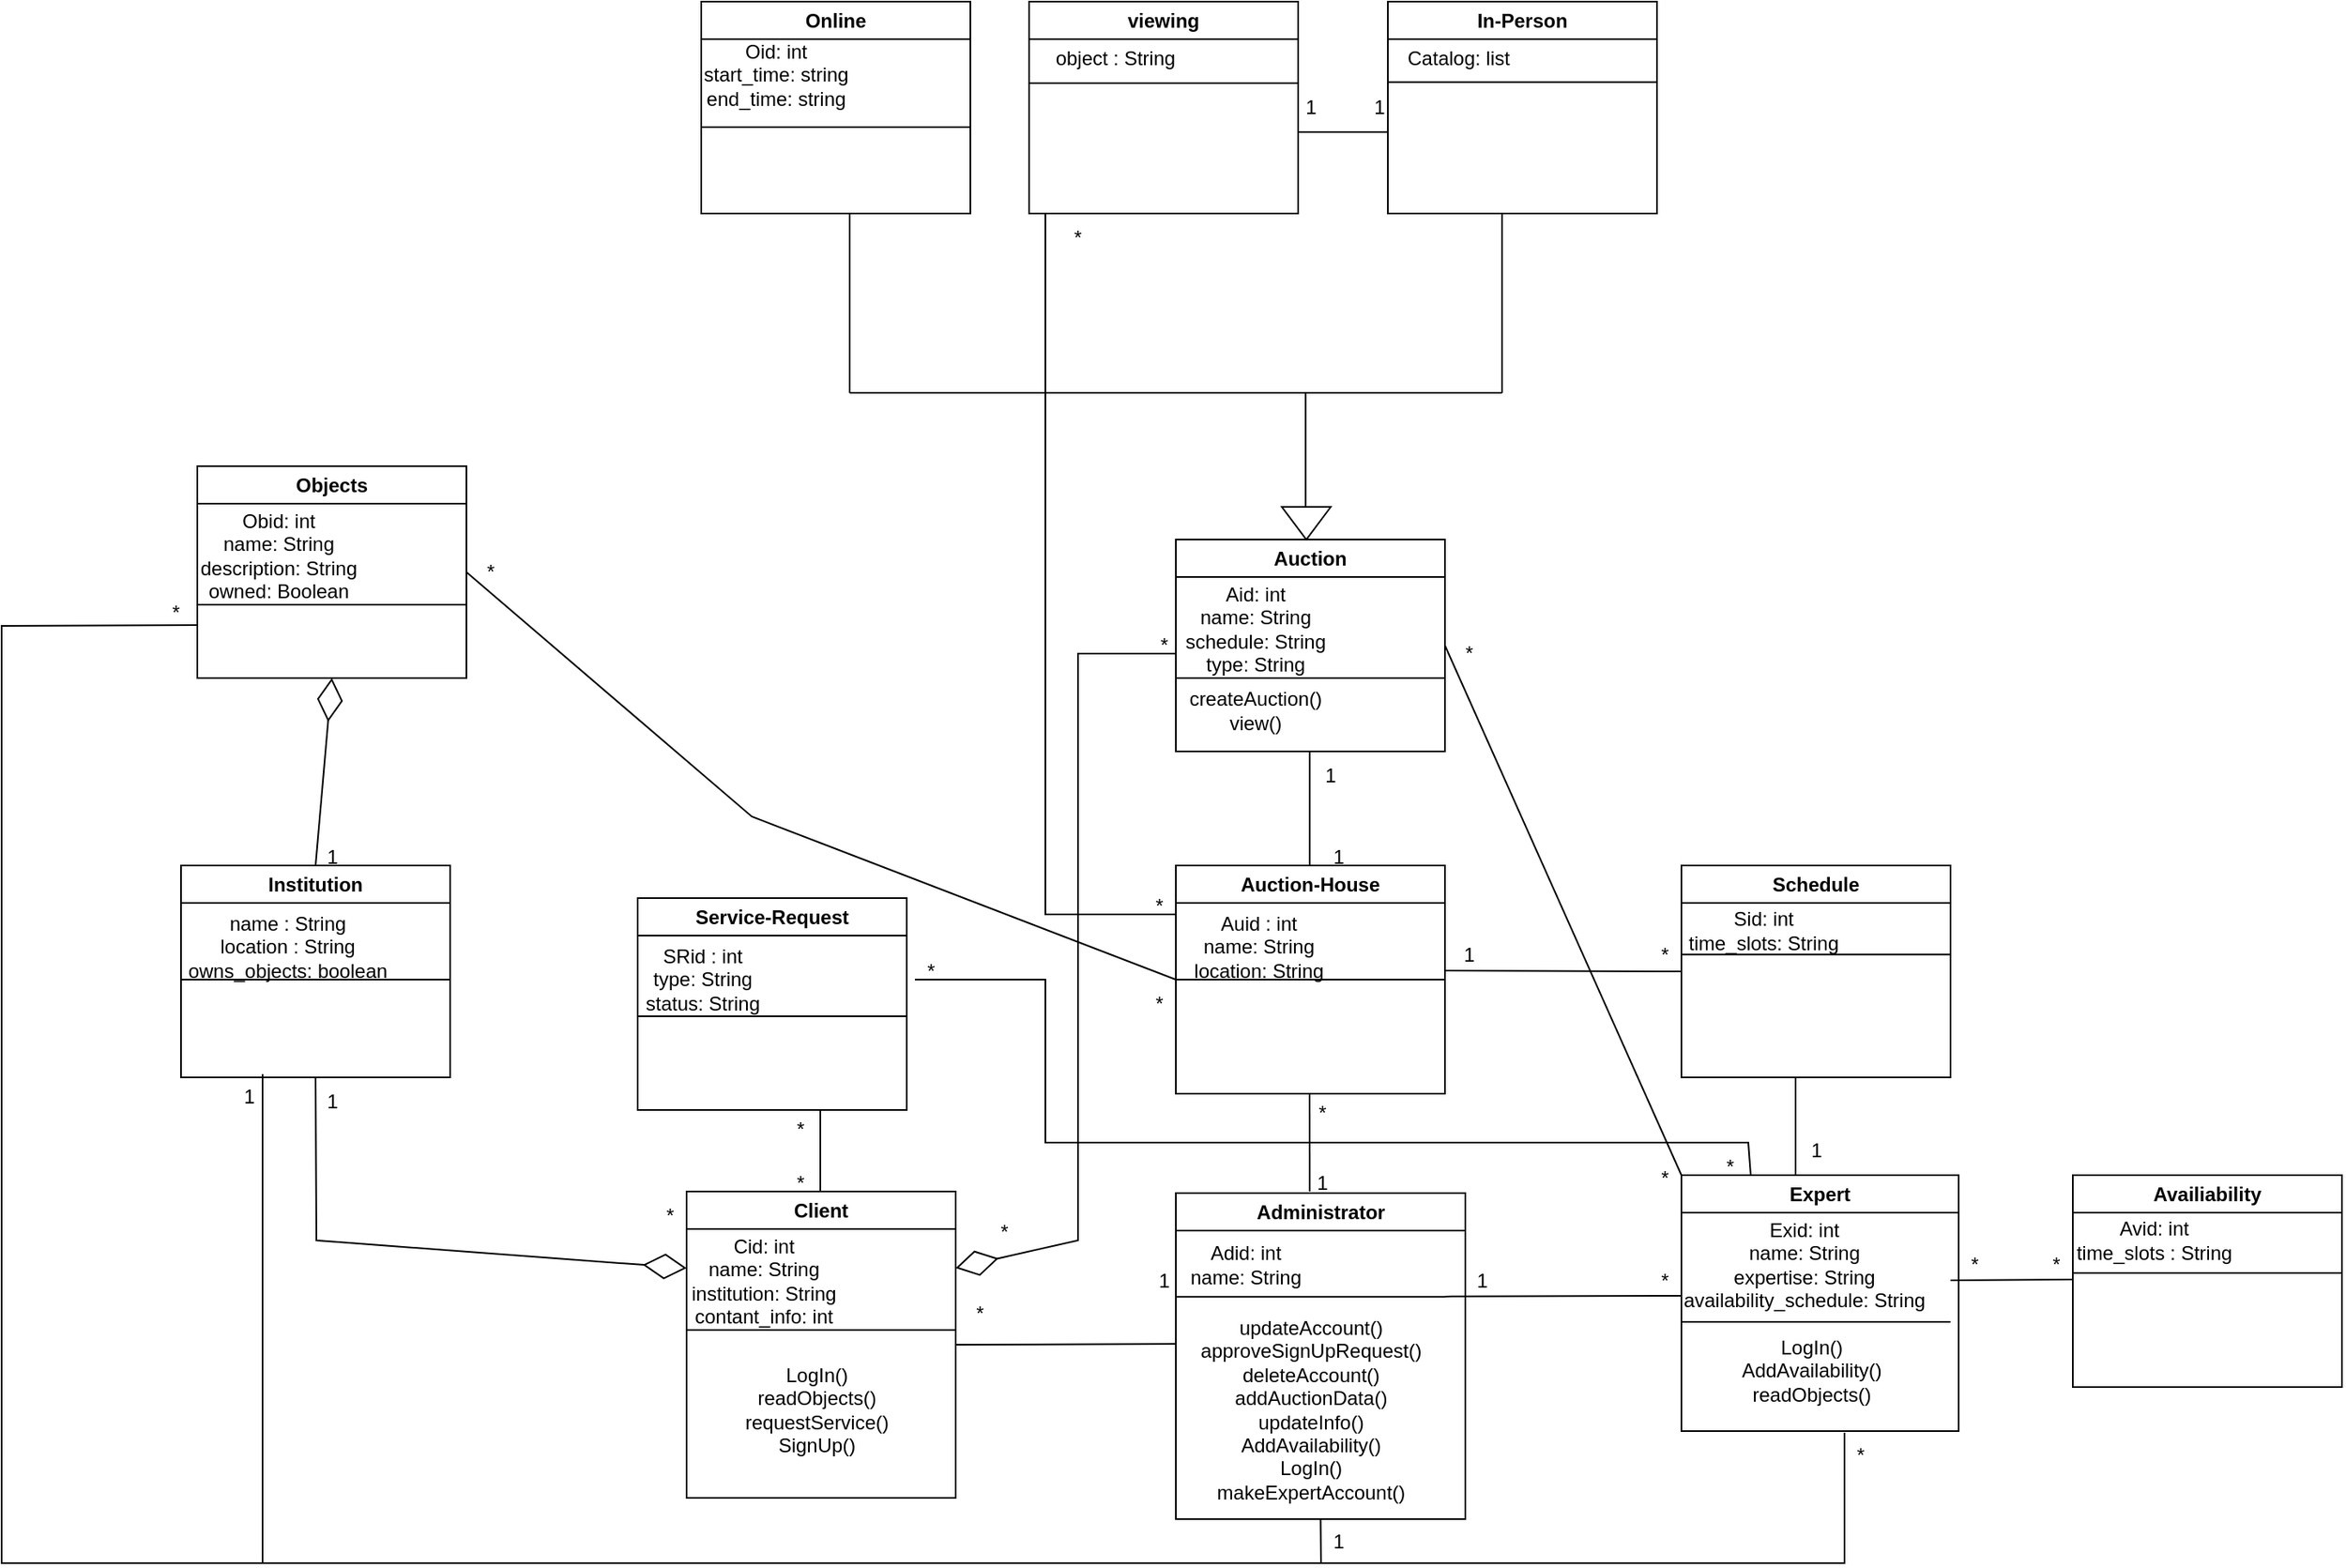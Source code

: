 <mxfile version="26.1.3">
  <diagram name="Page-1" id="1u0bXLWwdKbNFYyK-Vdu">
    <mxGraphModel dx="2362" dy="1187" grid="1" gridSize="10" guides="1" tooltips="1" connect="1" arrows="1" fold="1" page="1" pageScale="1" pageWidth="1700" pageHeight="1100" math="0" shadow="0">
      <root>
        <mxCell id="0" />
        <mxCell id="1" parent="0" />
        <mxCell id="QZLf1c5xowND6YFxL0pv-1" value="Auction" style="swimlane;whiteSpace=wrap;html=1;" parent="1" vertex="1">
          <mxGeometry x="800" y="452" width="165" height="130" as="geometry" />
        </mxCell>
        <mxCell id="QZLf1c5xowND6YFxL0pv-48" value="Aid: int&lt;div&gt;name: String&lt;/div&gt;&lt;div&gt;schedule: String&lt;/div&gt;&lt;div&gt;type: String&lt;/div&gt;" style="text;html=1;align=center;verticalAlign=middle;whiteSpace=wrap;rounded=0;" parent="QZLf1c5xowND6YFxL0pv-1" vertex="1">
          <mxGeometry x="-20" y="25" width="137.5" height="60" as="geometry" />
        </mxCell>
        <mxCell id="QZLf1c5xowND6YFxL0pv-92" value="*" style="text;html=1;align=center;verticalAlign=middle;whiteSpace=wrap;rounded=0;" parent="QZLf1c5xowND6YFxL0pv-1" vertex="1">
          <mxGeometry x="-37.5" y="50" width="60" height="30" as="geometry" />
        </mxCell>
        <mxCell id="PiHvi__B2upB0cJjWYUh-1" value="" style="endArrow=none;html=1;rounded=0;entryX=0.25;entryY=1;entryDx=0;entryDy=0;" parent="QZLf1c5xowND6YFxL0pv-1" target="QZLf1c5xowND6YFxL0pv-91" edge="1">
          <mxGeometry width="50" height="50" relative="1" as="geometry">
            <mxPoint y="85" as="sourcePoint" />
            <mxPoint x="151" y="85.32" as="targetPoint" />
          </mxGeometry>
        </mxCell>
        <mxCell id="PiHvi__B2upB0cJjWYUh-16" value="createAuction()&lt;div&gt;view()&lt;/div&gt;" style="text;html=1;align=center;verticalAlign=middle;whiteSpace=wrap;rounded=0;" parent="QZLf1c5xowND6YFxL0pv-1" vertex="1">
          <mxGeometry x="3.75" y="80" width="90" height="50" as="geometry" />
        </mxCell>
        <mxCell id="QZLf1c5xowND6YFxL0pv-2" value="Auction-House" style="swimlane;whiteSpace=wrap;html=1;" parent="1" vertex="1">
          <mxGeometry x="800" y="652" width="165" height="140" as="geometry" />
        </mxCell>
        <mxCell id="QZLf1c5xowND6YFxL0pv-52" value="Auid : int&lt;div&gt;name: String&lt;/div&gt;&lt;div&gt;location: String&lt;/div&gt;" style="text;html=1;align=center;verticalAlign=middle;whiteSpace=wrap;rounded=0;" parent="QZLf1c5xowND6YFxL0pv-2" vertex="1">
          <mxGeometry x="-4" y="20" width="110" height="60" as="geometry" />
        </mxCell>
        <mxCell id="PiHvi__B2upB0cJjWYUh-15" value="" style="endArrow=none;html=1;rounded=0;entryX=0.25;entryY=1;entryDx=0;entryDy=0;" parent="QZLf1c5xowND6YFxL0pv-2" edge="1">
          <mxGeometry width="50" height="50" relative="1" as="geometry">
            <mxPoint y="70" as="sourcePoint" />
            <mxPoint x="165" y="70" as="targetPoint" />
          </mxGeometry>
        </mxCell>
        <mxCell id="QZLf1c5xowND6YFxL0pv-3" value="Administrator" style="swimlane;whiteSpace=wrap;html=1;" parent="1" vertex="1">
          <mxGeometry x="800" y="853" width="177.5" height="200" as="geometry" />
        </mxCell>
        <mxCell id="QZLf1c5xowND6YFxL0pv-55" value="Adid: int&lt;div&gt;name: String&lt;/div&gt;" style="text;html=1;align=center;verticalAlign=middle;whiteSpace=wrap;rounded=0;" parent="QZLf1c5xowND6YFxL0pv-3" vertex="1">
          <mxGeometry x="-9" y="29" width="104" height="30" as="geometry" />
        </mxCell>
        <mxCell id="QZLf1c5xowND6YFxL0pv-69" value="1" style="text;html=1;align=center;verticalAlign=middle;whiteSpace=wrap;rounded=0;" parent="QZLf1c5xowND6YFxL0pv-3" vertex="1">
          <mxGeometry x="-37.5" y="39" width="60" height="30" as="geometry" />
        </mxCell>
        <mxCell id="PiHvi__B2upB0cJjWYUh-8" value="" style="endArrow=none;html=1;rounded=0;entryX=0.25;entryY=1;entryDx=0;entryDy=0;" parent="QZLf1c5xowND6YFxL0pv-3" edge="1">
          <mxGeometry width="50" height="50" relative="1" as="geometry">
            <mxPoint y="63.68" as="sourcePoint" />
            <mxPoint x="165" y="63.68" as="targetPoint" />
          </mxGeometry>
        </mxCell>
        <mxCell id="PiHvi__B2upB0cJjWYUh-17" value="updateAccount()&lt;br&gt;&lt;div&gt;approveSignUpRequest()&lt;/div&gt;&lt;div&gt;deleteAccount()&lt;/div&gt;&lt;div&gt;addAuctionData()&lt;/div&gt;&lt;div&gt;updateInfo()&lt;/div&gt;&lt;div&gt;AddAvailability()&lt;/div&gt;&lt;div&gt;LogIn()&lt;/div&gt;&lt;div&gt;makeExpertAccount()&lt;/div&gt;" style="text;html=1;align=center;verticalAlign=middle;whiteSpace=wrap;rounded=0;" parent="QZLf1c5xowND6YFxL0pv-3" vertex="1">
          <mxGeometry x="-12.5" y="68" width="190" height="130" as="geometry" />
        </mxCell>
        <mxCell id="QZLf1c5xowND6YFxL0pv-6" value="Online" style="swimlane;whiteSpace=wrap;html=1;" parent="1" vertex="1">
          <mxGeometry x="509" y="122" width="165" height="130" as="geometry" />
        </mxCell>
        <mxCell id="QZLf1c5xowND6YFxL0pv-43" value="Oid: int&lt;div&gt;start_time: string&lt;/div&gt;&lt;div&gt;end_time: string&lt;/div&gt;" style="text;html=1;align=center;verticalAlign=middle;whiteSpace=wrap;rounded=0;" parent="QZLf1c5xowND6YFxL0pv-6" vertex="1">
          <mxGeometry x="-34" y="10" width="160" height="70" as="geometry" />
        </mxCell>
        <mxCell id="PiHvi__B2upB0cJjWYUh-2" value="" style="endArrow=none;html=1;rounded=0;entryX=0.25;entryY=1;entryDx=0;entryDy=0;" parent="QZLf1c5xowND6YFxL0pv-6" edge="1">
          <mxGeometry width="50" height="50" relative="1" as="geometry">
            <mxPoint y="77" as="sourcePoint" />
            <mxPoint x="165" y="77" as="targetPoint" />
          </mxGeometry>
        </mxCell>
        <mxCell id="QZLf1c5xowND6YFxL0pv-7" value="In-Person" style="swimlane;whiteSpace=wrap;html=1;" parent="1" vertex="1">
          <mxGeometry x="930" y="122" width="165" height="130" as="geometry" />
        </mxCell>
        <mxCell id="QZLf1c5xowND6YFxL0pv-45" value="Catalog: list" style="text;html=1;align=center;verticalAlign=middle;whiteSpace=wrap;rounded=0;" parent="QZLf1c5xowND6YFxL0pv-7" vertex="1">
          <mxGeometry x="-24" y="20" width="135" height="30" as="geometry" />
        </mxCell>
        <mxCell id="PiHvi__B2upB0cJjWYUh-4" value="" style="endArrow=none;html=1;rounded=0;entryX=0.25;entryY=1;entryDx=0;entryDy=0;" parent="QZLf1c5xowND6YFxL0pv-7" edge="1">
          <mxGeometry width="50" height="50" relative="1" as="geometry">
            <mxPoint y="49.35" as="sourcePoint" />
            <mxPoint x="165" y="49.35" as="targetPoint" />
          </mxGeometry>
        </mxCell>
        <mxCell id="QZLf1c5xowND6YFxL0pv-8" value="" style="endArrow=none;html=1;rounded=0;" parent="1" edge="1">
          <mxGeometry width="50" height="50" relative="1" as="geometry">
            <mxPoint x="882.08" y="652" as="sourcePoint" />
            <mxPoint x="882.08" y="582" as="targetPoint" />
          </mxGeometry>
        </mxCell>
        <mxCell id="QZLf1c5xowND6YFxL0pv-9" value="" style="endArrow=none;html=1;rounded=0;" parent="1" edge="1">
          <mxGeometry width="50" height="50" relative="1" as="geometry">
            <mxPoint x="882.08" y="852" as="sourcePoint" />
            <mxPoint x="882" y="792" as="targetPoint" />
          </mxGeometry>
        </mxCell>
        <mxCell id="QZLf1c5xowND6YFxL0pv-10" value="" style="verticalLabelPosition=bottom;verticalAlign=top;html=1;shape=mxgraph.basic.acute_triangle;dx=0.5;rotation=-180;" parent="1" vertex="1">
          <mxGeometry x="865" y="432" width="30" height="20" as="geometry" />
        </mxCell>
        <mxCell id="QZLf1c5xowND6YFxL0pv-13" value="" style="endArrow=none;html=1;rounded=0;" parent="1" edge="1">
          <mxGeometry width="50" height="50" relative="1" as="geometry">
            <mxPoint x="600" y="362" as="sourcePoint" />
            <mxPoint x="1000" y="362" as="targetPoint" />
          </mxGeometry>
        </mxCell>
        <mxCell id="QZLf1c5xowND6YFxL0pv-14" value="" style="endArrow=none;html=1;rounded=0;" parent="1" edge="1">
          <mxGeometry width="50" height="50" relative="1" as="geometry">
            <mxPoint x="600" y="362" as="sourcePoint" />
            <mxPoint x="600" y="252" as="targetPoint" />
          </mxGeometry>
        </mxCell>
        <mxCell id="QZLf1c5xowND6YFxL0pv-15" value="" style="endArrow=none;html=1;rounded=0;" parent="1" edge="1">
          <mxGeometry width="50" height="50" relative="1" as="geometry">
            <mxPoint x="1000" y="362" as="sourcePoint" />
            <mxPoint x="1000" y="252" as="targetPoint" />
          </mxGeometry>
        </mxCell>
        <mxCell id="QZLf1c5xowND6YFxL0pv-16" value="" style="endArrow=none;html=1;rounded=0;" parent="1" edge="1">
          <mxGeometry width="50" height="50" relative="1" as="geometry">
            <mxPoint x="879.58" y="432" as="sourcePoint" />
            <mxPoint x="879.58" y="362" as="targetPoint" />
          </mxGeometry>
        </mxCell>
        <mxCell id="QZLf1c5xowND6YFxL0pv-17" value="Schedule" style="swimlane;whiteSpace=wrap;html=1;" parent="1" vertex="1">
          <mxGeometry x="1110" y="652" width="165" height="130" as="geometry" />
        </mxCell>
        <mxCell id="QZLf1c5xowND6YFxL0pv-54" value="Sid: int&lt;div&gt;time_slots: String&lt;/div&gt;" style="text;html=1;align=center;verticalAlign=middle;resizable=0;points=[];autosize=1;strokeColor=none;fillColor=none;" parent="QZLf1c5xowND6YFxL0pv-17" vertex="1">
          <mxGeometry x="-10" y="20" width="120" height="40" as="geometry" />
        </mxCell>
        <mxCell id="PiHvi__B2upB0cJjWYUh-9" value="" style="endArrow=none;html=1;rounded=0;entryX=0.25;entryY=1;entryDx=0;entryDy=0;" parent="QZLf1c5xowND6YFxL0pv-17" edge="1">
          <mxGeometry width="50" height="50" relative="1" as="geometry">
            <mxPoint y="54.68" as="sourcePoint" />
            <mxPoint x="165" y="54.68" as="targetPoint" />
          </mxGeometry>
        </mxCell>
        <mxCell id="QZLf1c5xowND6YFxL0pv-18" value="Expert" style="swimlane;whiteSpace=wrap;html=1;" parent="1" vertex="1">
          <mxGeometry x="1110" y="842" width="170" height="157" as="geometry" />
        </mxCell>
        <mxCell id="QZLf1c5xowND6YFxL0pv-56" value="Exid: int&lt;div&gt;name: String&lt;/div&gt;&lt;div&gt;expertise: String&lt;/div&gt;&lt;div&gt;availability_schedule: String&lt;/div&gt;" style="text;html=1;align=center;verticalAlign=middle;resizable=0;points=[];autosize=1;strokeColor=none;fillColor=none;" parent="QZLf1c5xowND6YFxL0pv-18" vertex="1">
          <mxGeometry x="-10" y="20" width="170" height="70" as="geometry" />
        </mxCell>
        <mxCell id="QZLf1c5xowND6YFxL0pv-74" value="*" style="text;html=1;align=center;verticalAlign=middle;whiteSpace=wrap;rounded=0;" parent="QZLf1c5xowND6YFxL0pv-18" vertex="1">
          <mxGeometry x="-40" y="50" width="60" height="30" as="geometry" />
        </mxCell>
        <mxCell id="PiHvi__B2upB0cJjWYUh-12" value="" style="endArrow=none;html=1;rounded=0;entryX=0.25;entryY=1;entryDx=0;entryDy=0;" parent="QZLf1c5xowND6YFxL0pv-18" edge="1">
          <mxGeometry width="50" height="50" relative="1" as="geometry">
            <mxPoint y="90.0" as="sourcePoint" />
            <mxPoint x="165" y="90.0" as="targetPoint" />
          </mxGeometry>
        </mxCell>
        <mxCell id="PiHvi__B2upB0cJjWYUh-18" value="LogIn()&lt;div&gt;AddAvailability()&lt;/div&gt;&lt;div&gt;readObjects()&lt;/div&gt;&lt;div&gt;&lt;br&gt;&lt;/div&gt;" style="text;html=1;align=center;verticalAlign=middle;whiteSpace=wrap;rounded=0;" parent="QZLf1c5xowND6YFxL0pv-18" vertex="1">
          <mxGeometry x="-10" y="97" width="180" height="60" as="geometry" />
        </mxCell>
        <mxCell id="QZLf1c5xowND6YFxL0pv-19" value="Availiability" style="swimlane;whiteSpace=wrap;html=1;" parent="1" vertex="1">
          <mxGeometry x="1350" y="842" width="165" height="130" as="geometry" />
        </mxCell>
        <mxCell id="QZLf1c5xowND6YFxL0pv-57" value="Avid: int&lt;div&gt;time_slots : String&lt;/div&gt;" style="text;html=1;align=center;verticalAlign=middle;whiteSpace=wrap;rounded=0;" parent="QZLf1c5xowND6YFxL0pv-19" vertex="1">
          <mxGeometry y="20" width="100" height="40" as="geometry" />
        </mxCell>
        <mxCell id="PiHvi__B2upB0cJjWYUh-14" value="" style="endArrow=none;html=1;rounded=0;entryX=0.25;entryY=1;entryDx=0;entryDy=0;" parent="QZLf1c5xowND6YFxL0pv-19" edge="1">
          <mxGeometry width="50" height="50" relative="1" as="geometry">
            <mxPoint y="60.0" as="sourcePoint" />
            <mxPoint x="165" y="60.0" as="targetPoint" />
          </mxGeometry>
        </mxCell>
        <mxCell id="QZLf1c5xowND6YFxL0pv-20" value="" style="endArrow=none;html=1;rounded=0;entryX=0;entryY=0.5;entryDx=0;entryDy=0;exitX=1;exitY=0.5;exitDx=0;exitDy=0;" parent="1" source="QZLf1c5xowND6YFxL0pv-28" edge="1">
          <mxGeometry width="50" height="50" relative="1" as="geometry">
            <mxPoint x="665" y="922" as="sourcePoint" />
            <mxPoint x="800.0" y="945.5" as="targetPoint" />
          </mxGeometry>
        </mxCell>
        <mxCell id="QZLf1c5xowND6YFxL0pv-21" value="" style="endArrow=none;html=1;rounded=0;entryX=0.25;entryY=0;entryDx=0;entryDy=0;" parent="1" target="QZLf1c5xowND6YFxL0pv-18" edge="1">
          <mxGeometry width="50" height="50" relative="1" as="geometry">
            <mxPoint x="640" y="722" as="sourcePoint" />
            <mxPoint x="1140" y="812" as="targetPoint" />
            <Array as="points">
              <mxPoint x="720" y="722" />
              <mxPoint x="720" y="822" />
              <mxPoint x="1151" y="822" />
            </Array>
          </mxGeometry>
        </mxCell>
        <mxCell id="QZLf1c5xowND6YFxL0pv-22" value="" style="endArrow=none;html=1;rounded=0;" parent="1" edge="1">
          <mxGeometry width="50" height="50" relative="1" as="geometry">
            <mxPoint x="582" y="802" as="sourcePoint" />
            <mxPoint x="582.02" y="852" as="targetPoint" />
          </mxGeometry>
        </mxCell>
        <mxCell id="QZLf1c5xowND6YFxL0pv-23" value="" style="endArrow=none;html=1;rounded=0;" parent="1" edge="1">
          <mxGeometry width="50" height="50" relative="1" as="geometry">
            <mxPoint x="1180" y="842" as="sourcePoint" />
            <mxPoint x="1180" y="782" as="targetPoint" />
          </mxGeometry>
        </mxCell>
        <mxCell id="QZLf1c5xowND6YFxL0pv-24" value="" style="endArrow=none;html=1;rounded=0;" parent="1" edge="1">
          <mxGeometry width="50" height="50" relative="1" as="geometry">
            <mxPoint x="1275" y="906.44" as="sourcePoint" />
            <mxPoint x="1350" y="906" as="targetPoint" />
          </mxGeometry>
        </mxCell>
        <mxCell id="QZLf1c5xowND6YFxL0pv-25" value="" style="endArrow=none;html=1;rounded=0;" parent="1" edge="1">
          <mxGeometry width="50" height="50" relative="1" as="geometry">
            <mxPoint x="965" y="916.44" as="sourcePoint" />
            <mxPoint x="1110" y="916" as="targetPoint" />
          </mxGeometry>
        </mxCell>
        <mxCell id="QZLf1c5xowND6YFxL0pv-26" value="" style="endArrow=none;html=1;rounded=0;entryX=0;entryY=0.5;entryDx=0;entryDy=0;" parent="1" target="QZLf1c5xowND6YFxL0pv-17" edge="1">
          <mxGeometry width="50" height="50" relative="1" as="geometry">
            <mxPoint x="965" y="716.44" as="sourcePoint" />
            <mxPoint x="1055" y="716.44" as="targetPoint" />
          </mxGeometry>
        </mxCell>
        <mxCell id="QZLf1c5xowND6YFxL0pv-28" value="Client" style="swimlane;whiteSpace=wrap;html=1;" parent="1" vertex="1">
          <mxGeometry x="500" y="852" width="165" height="188" as="geometry" />
        </mxCell>
        <mxCell id="QZLf1c5xowND6YFxL0pv-58" value="Cid: int&lt;div&gt;name: String&lt;/div&gt;&lt;div&gt;institution: String&lt;/div&gt;&lt;div&gt;contant_info: int&lt;/div&gt;" style="text;html=1;align=center;verticalAlign=middle;whiteSpace=wrap;rounded=0;" parent="QZLf1c5xowND6YFxL0pv-28" vertex="1">
          <mxGeometry x="-5" y="25" width="105" height="60" as="geometry" />
        </mxCell>
        <mxCell id="PiHvi__B2upB0cJjWYUh-13" value="" style="endArrow=none;html=1;rounded=0;entryX=0.25;entryY=1;entryDx=0;entryDy=0;" parent="QZLf1c5xowND6YFxL0pv-28" edge="1">
          <mxGeometry width="50" height="50" relative="1" as="geometry">
            <mxPoint y="85.0" as="sourcePoint" />
            <mxPoint x="165" y="85.0" as="targetPoint" />
          </mxGeometry>
        </mxCell>
        <mxCell id="PiHvi__B2upB0cJjWYUh-19" value="LogIn()&lt;div&gt;readObjects()&lt;/div&gt;&lt;div&gt;requestService()&lt;/div&gt;&lt;div&gt;SignUp()&lt;/div&gt;" style="text;html=1;align=center;verticalAlign=middle;whiteSpace=wrap;rounded=0;" parent="QZLf1c5xowND6YFxL0pv-28" vertex="1">
          <mxGeometry x="24.5" y="96" width="110" height="75" as="geometry" />
        </mxCell>
        <mxCell id="QZLf1c5xowND6YFxL0pv-29" value="Service-Request" style="swimlane;whiteSpace=wrap;html=1;" parent="1" vertex="1">
          <mxGeometry x="470" y="672" width="165" height="130" as="geometry" />
        </mxCell>
        <mxCell id="QZLf1c5xowND6YFxL0pv-50" value="SRid : int&lt;div&gt;type: String&lt;/div&gt;&lt;div&gt;status: String&lt;/div&gt;" style="text;html=1;align=center;verticalAlign=middle;whiteSpace=wrap;rounded=0;" parent="QZLf1c5xowND6YFxL0pv-29" vertex="1">
          <mxGeometry x="-50" y="20" width="180" height="60" as="geometry" />
        </mxCell>
        <mxCell id="PiHvi__B2upB0cJjWYUh-11" value="" style="endArrow=none;html=1;rounded=0;entryX=0.25;entryY=1;entryDx=0;entryDy=0;" parent="QZLf1c5xowND6YFxL0pv-29" edge="1">
          <mxGeometry width="50" height="50" relative="1" as="geometry">
            <mxPoint y="72.5" as="sourcePoint" />
            <mxPoint x="165" y="72.5" as="targetPoint" />
          </mxGeometry>
        </mxCell>
        <mxCell id="QZLf1c5xowND6YFxL0pv-30" value="" style="endArrow=diamondThin;endFill=0;endSize=24;html=1;rounded=0;entryX=1;entryY=0.25;entryDx=0;entryDy=0;" parent="1" target="QZLf1c5xowND6YFxL0pv-28" edge="1">
          <mxGeometry width="160" relative="1" as="geometry">
            <mxPoint x="800" y="522" as="sourcePoint" />
            <mxPoint x="680" y="882" as="targetPoint" />
            <Array as="points">
              <mxPoint x="740" y="522" />
              <mxPoint x="740" y="882" />
            </Array>
          </mxGeometry>
        </mxCell>
        <mxCell id="QZLf1c5xowND6YFxL0pv-31" value="Institution" style="swimlane;whiteSpace=wrap;html=1;" parent="1" vertex="1">
          <mxGeometry x="190" y="652" width="165" height="130" as="geometry" />
        </mxCell>
        <mxCell id="QZLf1c5xowND6YFxL0pv-51" value="name : String&lt;div&gt;location : String&lt;/div&gt;&lt;div&gt;owns_objects: boolean&lt;/div&gt;" style="text;html=1;align=center;verticalAlign=middle;whiteSpace=wrap;rounded=0;" parent="QZLf1c5xowND6YFxL0pv-31" vertex="1">
          <mxGeometry y="7.5" width="131" height="85" as="geometry" />
        </mxCell>
        <mxCell id="PiHvi__B2upB0cJjWYUh-10" value="" style="endArrow=none;html=1;rounded=0;entryX=0.25;entryY=1;entryDx=0;entryDy=0;" parent="QZLf1c5xowND6YFxL0pv-31" edge="1">
          <mxGeometry width="50" height="50" relative="1" as="geometry">
            <mxPoint y="70" as="sourcePoint" />
            <mxPoint x="165" y="70" as="targetPoint" />
          </mxGeometry>
        </mxCell>
        <mxCell id="QZLf1c5xowND6YFxL0pv-32" value="Objects" style="swimlane;whiteSpace=wrap;html=1;" parent="1" vertex="1">
          <mxGeometry x="200" y="407" width="165" height="130" as="geometry" />
        </mxCell>
        <mxCell id="QZLf1c5xowND6YFxL0pv-49" value="Obid: int&lt;div&gt;name: String&lt;/div&gt;&lt;div&gt;description: String&lt;br&gt;owned: Boolean&lt;/div&gt;" style="text;html=1;align=center;verticalAlign=middle;whiteSpace=wrap;rounded=0;" parent="QZLf1c5xowND6YFxL0pv-32" vertex="1">
          <mxGeometry x="-30" y="25" width="160" height="60" as="geometry" />
        </mxCell>
        <mxCell id="PiHvi__B2upB0cJjWYUh-5" value="" style="endArrow=none;html=1;rounded=0;entryX=0.25;entryY=1;entryDx=0;entryDy=0;" parent="QZLf1c5xowND6YFxL0pv-32" edge="1">
          <mxGeometry width="50" height="50" relative="1" as="geometry">
            <mxPoint y="85" as="sourcePoint" />
            <mxPoint x="165" y="85" as="targetPoint" />
          </mxGeometry>
        </mxCell>
        <mxCell id="QZLf1c5xowND6YFxL0pv-33" value="" style="endArrow=diamondThin;endFill=0;endSize=24;html=1;rounded=0;exitX=0.5;exitY=1;exitDx=0;exitDy=0;entryX=0;entryY=0.25;entryDx=0;entryDy=0;" parent="1" source="QZLf1c5xowND6YFxL0pv-31" target="QZLf1c5xowND6YFxL0pv-28" edge="1">
          <mxGeometry width="160" relative="1" as="geometry">
            <mxPoint x="270" y="892" as="sourcePoint" />
            <mxPoint x="430" y="892" as="targetPoint" />
            <Array as="points">
              <mxPoint x="273" y="882" />
            </Array>
          </mxGeometry>
        </mxCell>
        <mxCell id="QZLf1c5xowND6YFxL0pv-34" value="" style="endArrow=diamondThin;endFill=0;endSize=24;html=1;rounded=0;exitX=0.5;exitY=0;exitDx=0;exitDy=0;entryX=0.5;entryY=1;entryDx=0;entryDy=0;" parent="1" source="QZLf1c5xowND6YFxL0pv-31" target="QZLf1c5xowND6YFxL0pv-32" edge="1">
          <mxGeometry width="160" relative="1" as="geometry">
            <mxPoint x="240" y="582" as="sourcePoint" />
            <mxPoint x="400" y="582" as="targetPoint" />
          </mxGeometry>
        </mxCell>
        <mxCell id="QZLf1c5xowND6YFxL0pv-35" value="viewing" style="swimlane;whiteSpace=wrap;html=1;" parent="1" vertex="1">
          <mxGeometry x="710" y="122" width="165" height="130" as="geometry" />
        </mxCell>
        <mxCell id="QZLf1c5xowND6YFxL0pv-44" value="object : String" style="text;html=1;align=center;verticalAlign=middle;whiteSpace=wrap;rounded=0;" parent="QZLf1c5xowND6YFxL0pv-35" vertex="1">
          <mxGeometry y="25" width="106" height="20" as="geometry" />
        </mxCell>
        <mxCell id="PiHvi__B2upB0cJjWYUh-3" value="" style="endArrow=none;html=1;rounded=0;entryX=0.25;entryY=1;entryDx=0;entryDy=0;" parent="QZLf1c5xowND6YFxL0pv-35" edge="1">
          <mxGeometry width="50" height="50" relative="1" as="geometry">
            <mxPoint y="50" as="sourcePoint" />
            <mxPoint x="165" y="50" as="targetPoint" />
          </mxGeometry>
        </mxCell>
        <mxCell id="QZLf1c5xowND6YFxL0pv-36" value="" style="endArrow=none;html=1;rounded=0;" parent="1" edge="1">
          <mxGeometry width="50" height="50" relative="1" as="geometry">
            <mxPoint x="875" y="202" as="sourcePoint" />
            <mxPoint x="930" y="202" as="targetPoint" />
          </mxGeometry>
        </mxCell>
        <mxCell id="QZLf1c5xowND6YFxL0pv-37" value="" style="endArrow=none;html=1;rounded=0;" parent="1" edge="1">
          <mxGeometry width="50" height="50" relative="1" as="geometry">
            <mxPoint x="800" y="682" as="sourcePoint" />
            <mxPoint x="720" y="252" as="targetPoint" />
            <Array as="points">
              <mxPoint x="720" y="682" />
            </Array>
          </mxGeometry>
        </mxCell>
        <mxCell id="QZLf1c5xowND6YFxL0pv-38" value="" style="endArrow=none;html=1;rounded=0;exitX=1;exitY=0.5;exitDx=0;exitDy=0;entryX=0;entryY=0.5;entryDx=0;entryDy=0;" parent="1" source="QZLf1c5xowND6YFxL0pv-32" target="QZLf1c5xowND6YFxL0pv-2" edge="1">
          <mxGeometry width="50" height="50" relative="1" as="geometry">
            <mxPoint x="480" y="497" as="sourcePoint" />
            <mxPoint x="480" y="387" as="targetPoint" />
            <Array as="points">
              <mxPoint x="540" y="622" />
            </Array>
          </mxGeometry>
        </mxCell>
        <mxCell id="QZLf1c5xowND6YFxL0pv-59" value="1" style="text;html=1;align=center;verticalAlign=middle;whiteSpace=wrap;rounded=0;" parent="1" vertex="1">
          <mxGeometry x="252.5" y="782" width="60" height="30" as="geometry" />
        </mxCell>
        <mxCell id="QZLf1c5xowND6YFxL0pv-60" value="1" style="text;html=1;align=center;verticalAlign=middle;whiteSpace=wrap;rounded=0;" parent="1" vertex="1">
          <mxGeometry x="252.5" y="632" width="60" height="30" as="geometry" />
        </mxCell>
        <mxCell id="QZLf1c5xowND6YFxL0pv-61" value="1" style="text;html=1;align=center;verticalAlign=middle;whiteSpace=wrap;rounded=0;" parent="1" vertex="1">
          <mxGeometry x="865" y="582" width="60" height="30" as="geometry" />
        </mxCell>
        <mxCell id="QZLf1c5xowND6YFxL0pv-62" value="1" style="text;html=1;align=center;verticalAlign=middle;whiteSpace=wrap;rounded=0;" parent="1" vertex="1">
          <mxGeometry x="870" y="632" width="60" height="30" as="geometry" />
        </mxCell>
        <mxCell id="QZLf1c5xowND6YFxL0pv-64" value="1" style="text;html=1;align=center;verticalAlign=middle;whiteSpace=wrap;rounded=0;" parent="1" vertex="1">
          <mxGeometry x="950" y="692" width="60" height="30" as="geometry" />
        </mxCell>
        <mxCell id="QZLf1c5xowND6YFxL0pv-65" value="1" style="text;html=1;align=center;verticalAlign=middle;whiteSpace=wrap;rounded=0;" parent="1" vertex="1">
          <mxGeometry x="1162.5" y="812" width="60" height="30" as="geometry" />
        </mxCell>
        <mxCell id="QZLf1c5xowND6YFxL0pv-66" value="1" style="text;html=1;align=center;verticalAlign=middle;whiteSpace=wrap;rounded=0;" parent="1" vertex="1">
          <mxGeometry x="958" y="892" width="60" height="30" as="geometry" />
        </mxCell>
        <mxCell id="QZLf1c5xowND6YFxL0pv-67" value="1" style="text;html=1;align=center;verticalAlign=middle;whiteSpace=wrap;rounded=0;" parent="1" vertex="1">
          <mxGeometry x="860" y="832" width="60" height="30" as="geometry" />
        </mxCell>
        <mxCell id="QZLf1c5xowND6YFxL0pv-70" value="*" style="text;html=1;align=center;verticalAlign=middle;whiteSpace=wrap;rounded=0;" parent="1" vertex="1">
          <mxGeometry x="460" y="852" width="60" height="30" as="geometry" />
        </mxCell>
        <mxCell id="QZLf1c5xowND6YFxL0pv-72" value="*" style="text;html=1;align=center;verticalAlign=middle;whiteSpace=wrap;rounded=0;" parent="1" vertex="1">
          <mxGeometry x="650" y="912" width="60" height="30" as="geometry" />
        </mxCell>
        <mxCell id="QZLf1c5xowND6YFxL0pv-73" value="*" style="text;html=1;align=center;verticalAlign=middle;whiteSpace=wrap;rounded=0;" parent="1" vertex="1">
          <mxGeometry x="665" y="862" width="60" height="30" as="geometry" />
        </mxCell>
        <mxCell id="QZLf1c5xowND6YFxL0pv-75" value="*" style="text;html=1;align=center;verticalAlign=middle;whiteSpace=wrap;rounded=0;" parent="1" vertex="1">
          <mxGeometry x="1310" y="882" width="60" height="30" as="geometry" />
        </mxCell>
        <mxCell id="QZLf1c5xowND6YFxL0pv-76" value="*" style="text;html=1;align=center;verticalAlign=middle;whiteSpace=wrap;rounded=0;" parent="1" vertex="1">
          <mxGeometry x="1260" y="882" width="60" height="30" as="geometry" />
        </mxCell>
        <mxCell id="QZLf1c5xowND6YFxL0pv-77" value="*" style="text;html=1;align=center;verticalAlign=middle;whiteSpace=wrap;rounded=0;" parent="1" vertex="1">
          <mxGeometry x="1070" y="692" width="60" height="30" as="geometry" />
        </mxCell>
        <mxCell id="QZLf1c5xowND6YFxL0pv-79" value="*" style="text;html=1;align=center;verticalAlign=middle;whiteSpace=wrap;rounded=0;" parent="1" vertex="1">
          <mxGeometry x="1110" y="822" width="60" height="30" as="geometry" />
        </mxCell>
        <mxCell id="QZLf1c5xowND6YFxL0pv-80" value="*" style="text;html=1;align=center;verticalAlign=middle;whiteSpace=wrap;rounded=0;" parent="1" vertex="1">
          <mxGeometry x="860" y="789" width="60" height="30" as="geometry" />
        </mxCell>
        <mxCell id="QZLf1c5xowND6YFxL0pv-82" value="*" style="text;html=1;align=center;verticalAlign=middle;whiteSpace=wrap;rounded=0;" parent="1" vertex="1">
          <mxGeometry x="540" y="799" width="60" height="30" as="geometry" />
        </mxCell>
        <mxCell id="QZLf1c5xowND6YFxL0pv-83" value="*" style="text;html=1;align=center;verticalAlign=middle;whiteSpace=wrap;rounded=0;" parent="1" vertex="1">
          <mxGeometry x="540" y="832" width="60" height="30" as="geometry" />
        </mxCell>
        <mxCell id="QZLf1c5xowND6YFxL0pv-84" value="*" style="text;html=1;align=center;verticalAlign=middle;whiteSpace=wrap;rounded=0;" parent="1" vertex="1">
          <mxGeometry x="620" y="702" width="60" height="30" as="geometry" />
        </mxCell>
        <mxCell id="QZLf1c5xowND6YFxL0pv-85" value="*" style="text;html=1;align=center;verticalAlign=middle;whiteSpace=wrap;rounded=0;" parent="1" vertex="1">
          <mxGeometry x="760" y="662" width="60" height="30" as="geometry" />
        </mxCell>
        <mxCell id="QZLf1c5xowND6YFxL0pv-86" value="*" style="text;html=1;align=center;verticalAlign=middle;whiteSpace=wrap;rounded=0;" parent="1" vertex="1">
          <mxGeometry x="760" y="722" width="60" height="30" as="geometry" />
        </mxCell>
        <mxCell id="QZLf1c5xowND6YFxL0pv-87" value="*" style="text;html=1;align=center;verticalAlign=middle;whiteSpace=wrap;rounded=0;" parent="1" vertex="1">
          <mxGeometry x="350" y="457" width="60" height="30" as="geometry" />
        </mxCell>
        <mxCell id="QZLf1c5xowND6YFxL0pv-88" value="*" style="text;html=1;align=center;verticalAlign=middle;whiteSpace=wrap;rounded=0;" parent="1" vertex="1">
          <mxGeometry x="710" y="252" width="60" height="30" as="geometry" />
        </mxCell>
        <mxCell id="QZLf1c5xowND6YFxL0pv-89" value="" style="endArrow=none;html=1;rounded=0;entryX=1;entryY=0.5;entryDx=0;entryDy=0;exitX=0;exitY=0;exitDx=0;exitDy=0;" parent="1" source="QZLf1c5xowND6YFxL0pv-18" target="QZLf1c5xowND6YFxL0pv-1" edge="1">
          <mxGeometry width="50" height="50" relative="1" as="geometry">
            <mxPoint x="1020" y="622" as="sourcePoint" />
            <mxPoint x="1070" y="572" as="targetPoint" />
          </mxGeometry>
        </mxCell>
        <mxCell id="QZLf1c5xowND6YFxL0pv-90" value="*" style="text;html=1;align=center;verticalAlign=middle;whiteSpace=wrap;rounded=0;" parent="1" vertex="1">
          <mxGeometry x="1070" y="829" width="60" height="30" as="geometry" />
        </mxCell>
        <mxCell id="QZLf1c5xowND6YFxL0pv-91" value="*" style="text;html=1;align=center;verticalAlign=middle;whiteSpace=wrap;rounded=0;" parent="1" vertex="1">
          <mxGeometry x="950" y="507" width="60" height="30" as="geometry" />
        </mxCell>
        <mxCell id="QZLf1c5xowND6YFxL0pv-94" value="1" style="text;html=1;align=center;verticalAlign=middle;whiteSpace=wrap;rounded=0;" parent="1" vertex="1">
          <mxGeometry x="852.5" y="172" width="60" height="30" as="geometry" />
        </mxCell>
        <mxCell id="QZLf1c5xowND6YFxL0pv-95" value="1" style="text;html=1;align=center;verticalAlign=middle;whiteSpace=wrap;rounded=0;" parent="1" vertex="1">
          <mxGeometry x="895" y="172" width="60" height="30" as="geometry" />
        </mxCell>
        <mxCell id="RD4N1hciXS0SOw4Yi0cv-1" value="" style="endArrow=none;html=1;rounded=0;entryX=0;entryY=0.75;entryDx=0;entryDy=0;exitX=0.5;exitY=1;exitDx=0;exitDy=0;" edge="1" parent="1" source="QZLf1c5xowND6YFxL0pv-3" target="QZLf1c5xowND6YFxL0pv-32">
          <mxGeometry width="50" height="50" relative="1" as="geometry">
            <mxPoint x="340" y="1070" as="sourcePoint" />
            <mxPoint x="130" y="470" as="targetPoint" />
            <Array as="points">
              <mxPoint x="889" y="1080" />
              <mxPoint x="80" y="1080" />
              <mxPoint x="80" y="505" />
            </Array>
          </mxGeometry>
        </mxCell>
        <mxCell id="RD4N1hciXS0SOw4Yi0cv-2" value="*" style="text;html=1;align=center;verticalAlign=middle;whiteSpace=wrap;rounded=0;" vertex="1" parent="1">
          <mxGeometry x="157" y="482" width="60" height="30" as="geometry" />
        </mxCell>
        <mxCell id="RD4N1hciXS0SOw4Yi0cv-4" value="1" style="text;html=1;align=center;verticalAlign=middle;whiteSpace=wrap;rounded=0;" vertex="1" parent="1">
          <mxGeometry x="870" y="1052" width="60" height="30" as="geometry" />
        </mxCell>
        <mxCell id="RD4N1hciXS0SOw4Yi0cv-5" value="" style="endArrow=none;html=1;rounded=0;exitX=0.611;exitY=1.017;exitDx=0;exitDy=0;exitPerimeter=0;" edge="1" parent="1" source="PiHvi__B2upB0cJjWYUh-18">
          <mxGeometry width="50" height="50" relative="1" as="geometry">
            <mxPoint x="1210" y="1010" as="sourcePoint" />
            <mxPoint x="240" y="780" as="targetPoint" />
            <Array as="points">
              <mxPoint x="1210" y="1080" />
              <mxPoint x="240" y="1080" />
            </Array>
          </mxGeometry>
        </mxCell>
        <mxCell id="RD4N1hciXS0SOw4Yi0cv-6" value="*" style="text;html=1;align=center;verticalAlign=middle;whiteSpace=wrap;rounded=0;" vertex="1" parent="1">
          <mxGeometry x="1190" y="999" width="60" height="30" as="geometry" />
        </mxCell>
        <mxCell id="RD4N1hciXS0SOw4Yi0cv-7" value="1" style="text;html=1;align=center;verticalAlign=middle;whiteSpace=wrap;rounded=0;" vertex="1" parent="1">
          <mxGeometry x="201.5" y="779" width="60" height="30" as="geometry" />
        </mxCell>
      </root>
    </mxGraphModel>
  </diagram>
</mxfile>

